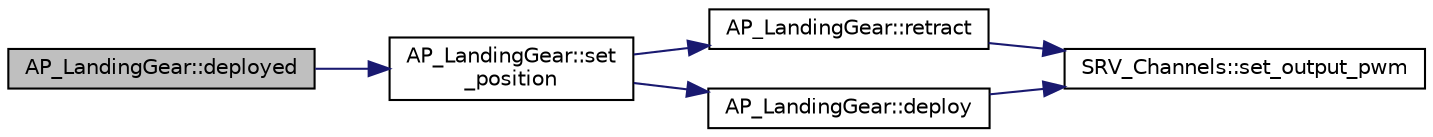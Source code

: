 digraph "AP_LandingGear::deployed"
{
 // INTERACTIVE_SVG=YES
  edge [fontname="Helvetica",fontsize="10",labelfontname="Helvetica",labelfontsize="10"];
  node [fontname="Helvetica",fontsize="10",shape=record];
  rankdir="LR";
  Node1 [label="AP_LandingGear::deployed",height=0.2,width=0.4,color="black", fillcolor="grey75", style="filled", fontcolor="black"];
  Node1 -> Node2 [color="midnightblue",fontsize="10",style="solid",fontname="Helvetica"];
  Node2 [label="AP_LandingGear::set\l_position",height=0.2,width=0.4,color="black", fillcolor="white", style="filled",URL="$classAP__LandingGear.html#a30bdcd10707f536a49f7ff3d6ea3415f",tooltip="set landing gear position to retract, deploy or deploy-and-keep-deployed "];
  Node2 -> Node3 [color="midnightblue",fontsize="10",style="solid",fontname="Helvetica"];
  Node3 [label="AP_LandingGear::retract",height=0.2,width=0.4,color="black", fillcolor="white", style="filled",URL="$classAP__LandingGear.html#aeb73d31d7a2bc9a0b5937d8971af3d5a",tooltip="retract - retract landing gear "];
  Node3 -> Node4 [color="midnightblue",fontsize="10",style="solid",fontname="Helvetica"];
  Node4 [label="SRV_Channels::set_output_pwm",height=0.2,width=0.4,color="black", fillcolor="white", style="filled",URL="$classSRV__Channels.html#a6ec155ae75e3d22a0de00e21e5b330a9"];
  Node2 -> Node5 [color="midnightblue",fontsize="10",style="solid",fontname="Helvetica"];
  Node5 [label="AP_LandingGear::deploy",height=0.2,width=0.4,color="black", fillcolor="white", style="filled",URL="$classAP__LandingGear.html#acd2ea7f300d1985e26256acfd8796ef9",tooltip="deploy - deploy the landing gear "];
  Node5 -> Node4 [color="midnightblue",fontsize="10",style="solid",fontname="Helvetica"];
}
